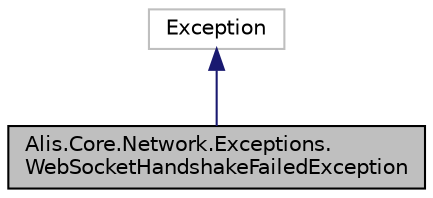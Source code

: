 digraph "Alis.Core.Network.Exceptions.WebSocketHandshakeFailedException"
{
 // LATEX_PDF_SIZE
  edge [fontname="Helvetica",fontsize="10",labelfontname="Helvetica",labelfontsize="10"];
  node [fontname="Helvetica",fontsize="10",shape=record];
  Node1 [label="Alis.Core.Network.Exceptions.\lWebSocketHandshakeFailedException",height=0.2,width=0.4,color="black", fillcolor="grey75", style="filled", fontcolor="black",tooltip="The web socket handshake failed exception class"];
  Node2 -> Node1 [dir="back",color="midnightblue",fontsize="10",style="solid",fontname="Helvetica"];
  Node2 [label="Exception",height=0.2,width=0.4,color="grey75", fillcolor="white", style="filled",tooltip=" "];
}
